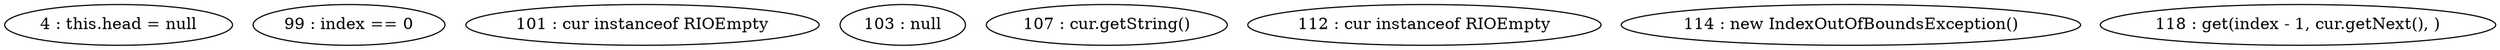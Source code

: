 digraph G {
"4 : this.head = null"
"99 : index == 0"
"101 : cur instanceof RIOEmpty"
"103 : null"
"107 : cur.getString()"
"112 : cur instanceof RIOEmpty"
"114 : new IndexOutOfBoundsException()"
"118 : get(index - 1, cur.getNext(), )"
}